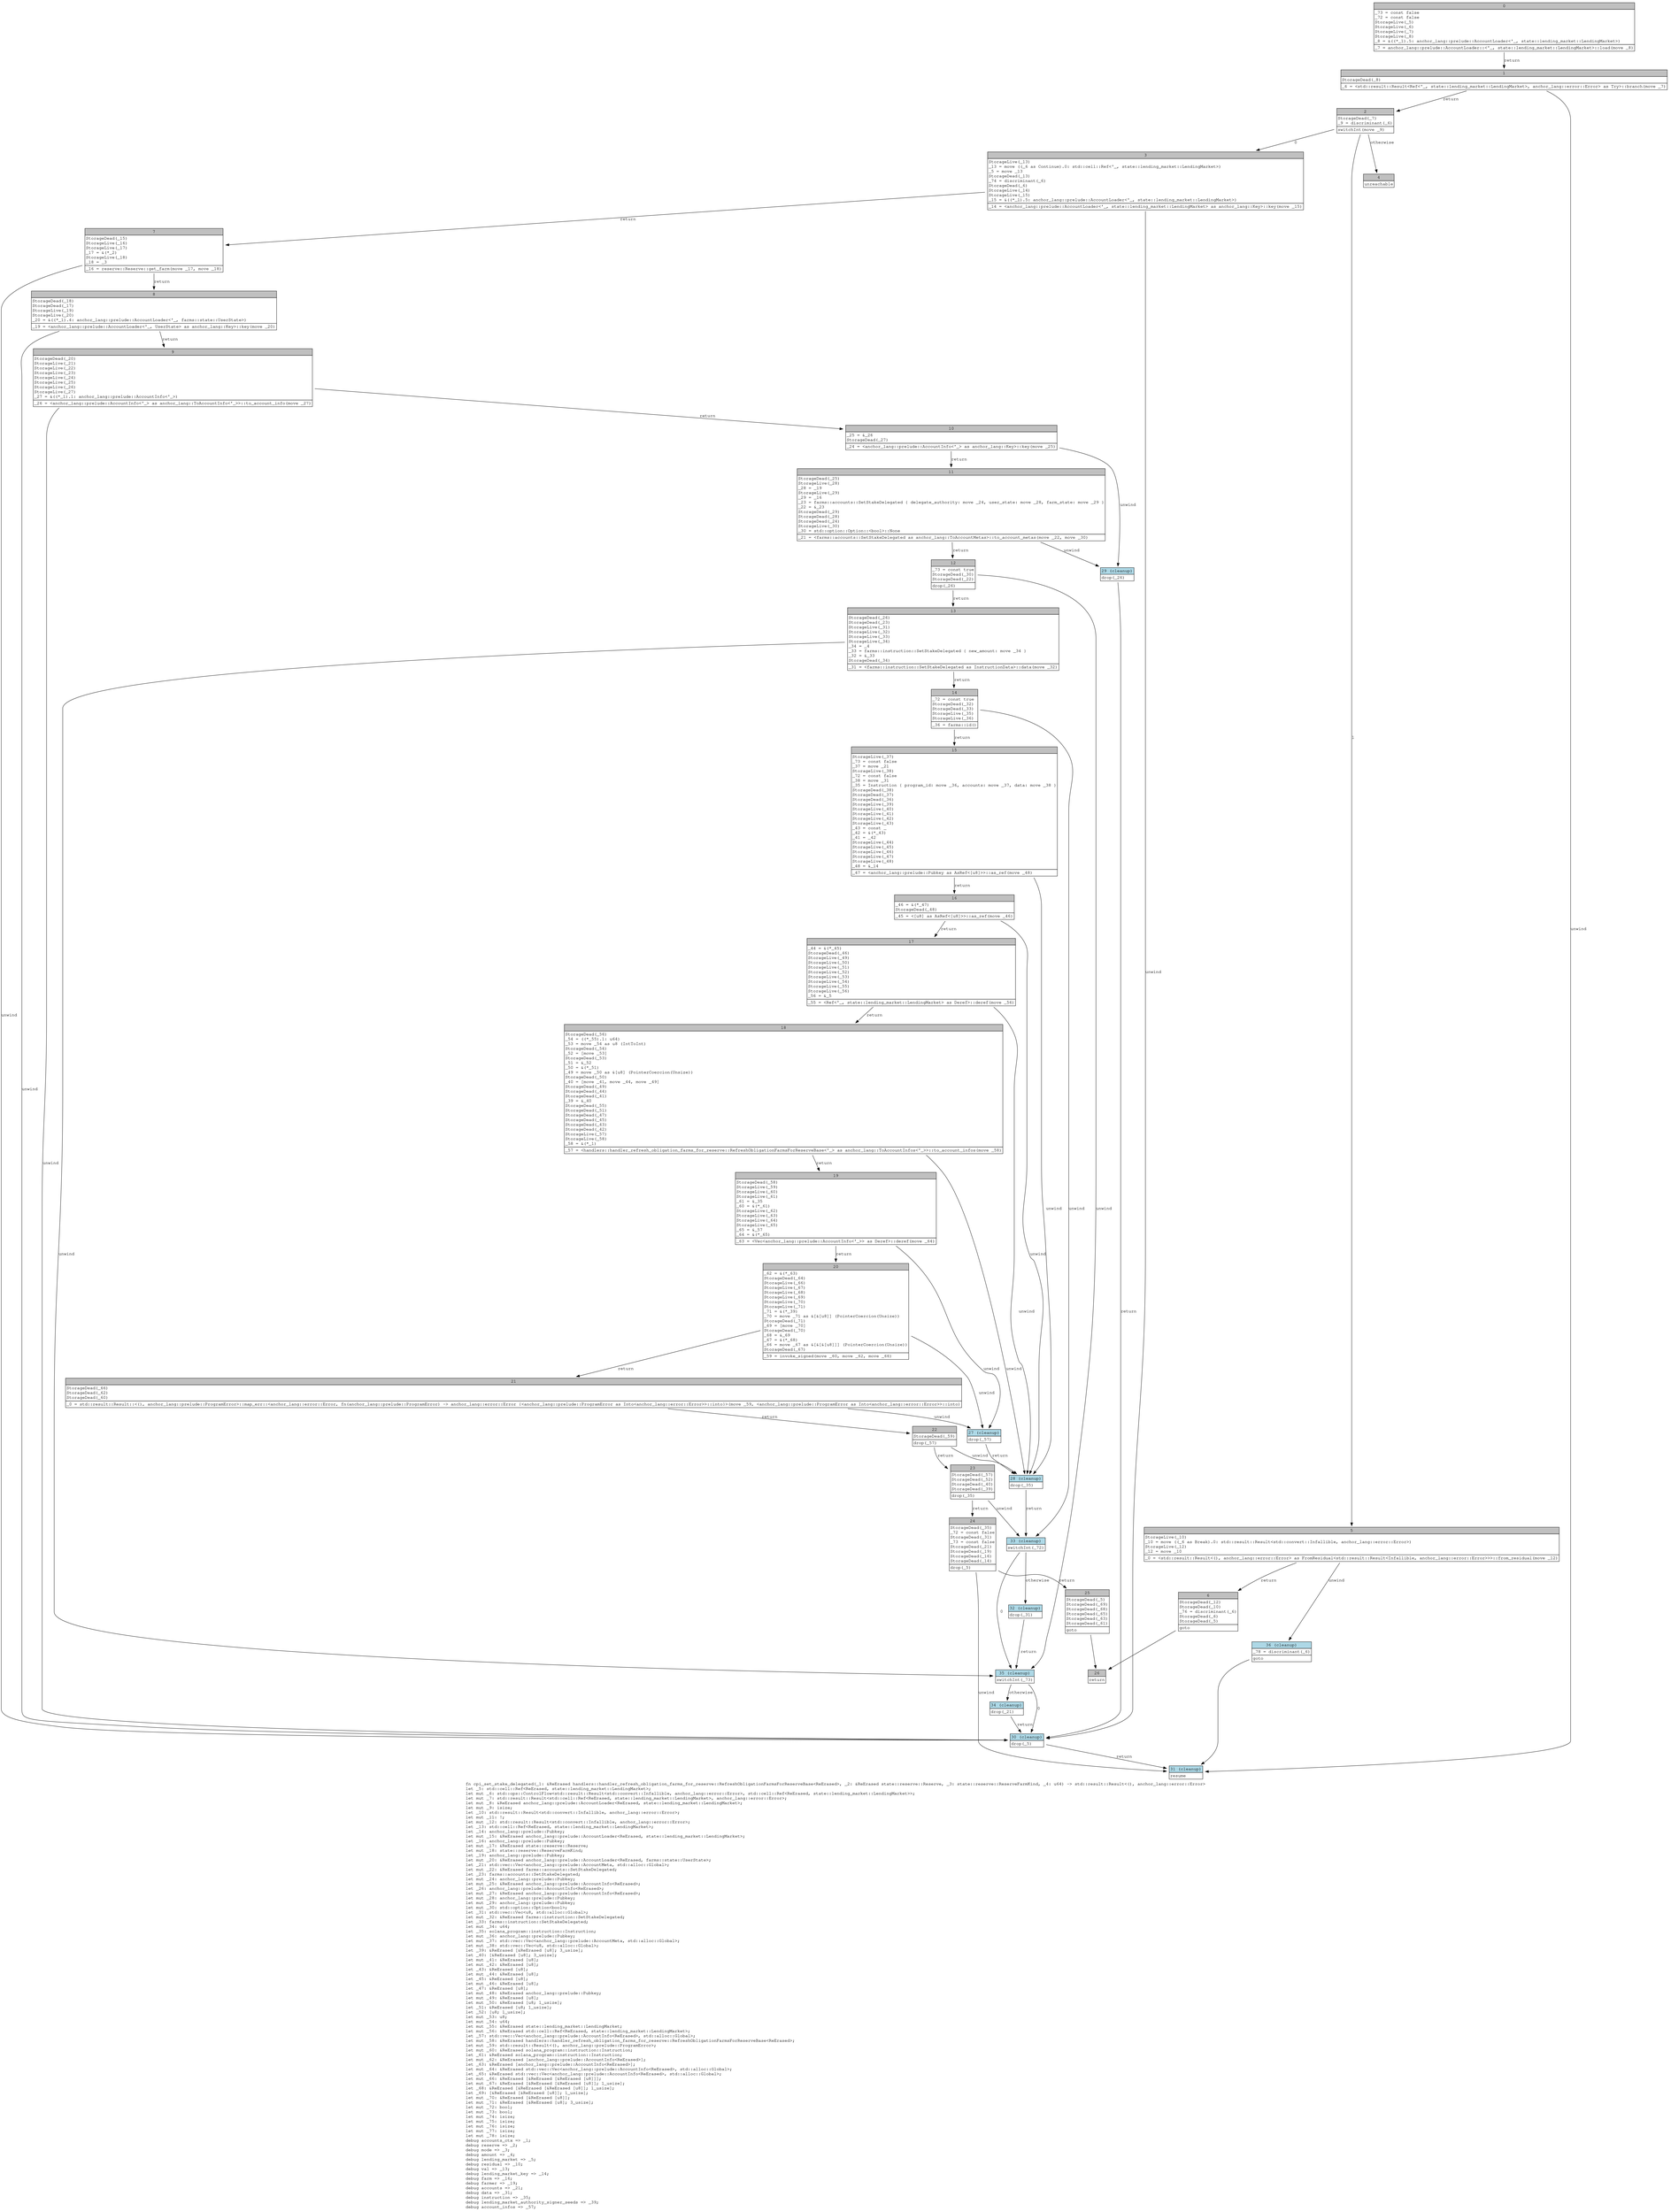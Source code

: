 digraph Mir_0_1081 {
    graph [fontname="Courier, monospace"];
    node [fontname="Courier, monospace"];
    edge [fontname="Courier, monospace"];
    label=<fn cpi_set_stake_delegated(_1: &amp;ReErased handlers::handler_refresh_obligation_farms_for_reserve::RefreshObligationFarmsForReserveBase&lt;ReErased&gt;, _2: &amp;ReErased state::reserve::Reserve, _3: state::reserve::ReserveFarmKind, _4: u64) -&gt; std::result::Result&lt;(), anchor_lang::error::Error&gt;<br align="left"/>let _5: std::cell::Ref&lt;ReErased, state::lending_market::LendingMarket&gt;;<br align="left"/>let mut _6: std::ops::ControlFlow&lt;std::result::Result&lt;std::convert::Infallible, anchor_lang::error::Error&gt;, std::cell::Ref&lt;ReErased, state::lending_market::LendingMarket&gt;&gt;;<br align="left"/>let mut _7: std::result::Result&lt;std::cell::Ref&lt;ReErased, state::lending_market::LendingMarket&gt;, anchor_lang::error::Error&gt;;<br align="left"/>let mut _8: &amp;ReErased anchor_lang::prelude::AccountLoader&lt;ReErased, state::lending_market::LendingMarket&gt;;<br align="left"/>let mut _9: isize;<br align="left"/>let _10: std::result::Result&lt;std::convert::Infallible, anchor_lang::error::Error&gt;;<br align="left"/>let mut _11: !;<br align="left"/>let mut _12: std::result::Result&lt;std::convert::Infallible, anchor_lang::error::Error&gt;;<br align="left"/>let _13: std::cell::Ref&lt;ReErased, state::lending_market::LendingMarket&gt;;<br align="left"/>let _14: anchor_lang::prelude::Pubkey;<br align="left"/>let mut _15: &amp;ReErased anchor_lang::prelude::AccountLoader&lt;ReErased, state::lending_market::LendingMarket&gt;;<br align="left"/>let _16: anchor_lang::prelude::Pubkey;<br align="left"/>let mut _17: &amp;ReErased state::reserve::Reserve;<br align="left"/>let mut _18: state::reserve::ReserveFarmKind;<br align="left"/>let _19: anchor_lang::prelude::Pubkey;<br align="left"/>let mut _20: &amp;ReErased anchor_lang::prelude::AccountLoader&lt;ReErased, farms::state::UserState&gt;;<br align="left"/>let _21: std::vec::Vec&lt;anchor_lang::prelude::AccountMeta, std::alloc::Global&gt;;<br align="left"/>let mut _22: &amp;ReErased farms::accounts::SetStakeDelegated;<br align="left"/>let _23: farms::accounts::SetStakeDelegated;<br align="left"/>let mut _24: anchor_lang::prelude::Pubkey;<br align="left"/>let mut _25: &amp;ReErased anchor_lang::prelude::AccountInfo&lt;ReErased&gt;;<br align="left"/>let _26: anchor_lang::prelude::AccountInfo&lt;ReErased&gt;;<br align="left"/>let mut _27: &amp;ReErased anchor_lang::prelude::AccountInfo&lt;ReErased&gt;;<br align="left"/>let mut _28: anchor_lang::prelude::Pubkey;<br align="left"/>let mut _29: anchor_lang::prelude::Pubkey;<br align="left"/>let mut _30: std::option::Option&lt;bool&gt;;<br align="left"/>let _31: std::vec::Vec&lt;u8, std::alloc::Global&gt;;<br align="left"/>let mut _32: &amp;ReErased farms::instruction::SetStakeDelegated;<br align="left"/>let _33: farms::instruction::SetStakeDelegated;<br align="left"/>let mut _34: u64;<br align="left"/>let _35: solana_program::instruction::Instruction;<br align="left"/>let mut _36: anchor_lang::prelude::Pubkey;<br align="left"/>let mut _37: std::vec::Vec&lt;anchor_lang::prelude::AccountMeta, std::alloc::Global&gt;;<br align="left"/>let mut _38: std::vec::Vec&lt;u8, std::alloc::Global&gt;;<br align="left"/>let _39: &amp;ReErased [&amp;ReErased [u8]; 3_usize];<br align="left"/>let _40: [&amp;ReErased [u8]; 3_usize];<br align="left"/>let mut _41: &amp;ReErased [u8];<br align="left"/>let mut _42: &amp;ReErased [u8];<br align="left"/>let _43: &amp;ReErased [u8];<br align="left"/>let mut _44: &amp;ReErased [u8];<br align="left"/>let _45: &amp;ReErased [u8];<br align="left"/>let mut _46: &amp;ReErased [u8];<br align="left"/>let _47: &amp;ReErased [u8];<br align="left"/>let mut _48: &amp;ReErased anchor_lang::prelude::Pubkey;<br align="left"/>let mut _49: &amp;ReErased [u8];<br align="left"/>let mut _50: &amp;ReErased [u8; 1_usize];<br align="left"/>let _51: &amp;ReErased [u8; 1_usize];<br align="left"/>let _52: [u8; 1_usize];<br align="left"/>let mut _53: u8;<br align="left"/>let mut _54: u64;<br align="left"/>let mut _55: &amp;ReErased state::lending_market::LendingMarket;<br align="left"/>let mut _56: &amp;ReErased std::cell::Ref&lt;ReErased, state::lending_market::LendingMarket&gt;;<br align="left"/>let _57: std::vec::Vec&lt;anchor_lang::prelude::AccountInfo&lt;ReErased&gt;, std::alloc::Global&gt;;<br align="left"/>let mut _58: &amp;ReErased handlers::handler_refresh_obligation_farms_for_reserve::RefreshObligationFarmsForReserveBase&lt;ReErased&gt;;<br align="left"/>let mut _59: std::result::Result&lt;(), anchor_lang::prelude::ProgramError&gt;;<br align="left"/>let mut _60: &amp;ReErased solana_program::instruction::Instruction;<br align="left"/>let _61: &amp;ReErased solana_program::instruction::Instruction;<br align="left"/>let mut _62: &amp;ReErased [anchor_lang::prelude::AccountInfo&lt;ReErased&gt;];<br align="left"/>let _63: &amp;ReErased [anchor_lang::prelude::AccountInfo&lt;ReErased&gt;];<br align="left"/>let mut _64: &amp;ReErased std::vec::Vec&lt;anchor_lang::prelude::AccountInfo&lt;ReErased&gt;, std::alloc::Global&gt;;<br align="left"/>let _65: &amp;ReErased std::vec::Vec&lt;anchor_lang::prelude::AccountInfo&lt;ReErased&gt;, std::alloc::Global&gt;;<br align="left"/>let mut _66: &amp;ReErased [&amp;ReErased [&amp;ReErased [u8]]];<br align="left"/>let mut _67: &amp;ReErased [&amp;ReErased [&amp;ReErased [u8]]; 1_usize];<br align="left"/>let _68: &amp;ReErased [&amp;ReErased [&amp;ReErased [u8]]; 1_usize];<br align="left"/>let _69: [&amp;ReErased [&amp;ReErased [u8]]; 1_usize];<br align="left"/>let mut _70: &amp;ReErased [&amp;ReErased [u8]];<br align="left"/>let mut _71: &amp;ReErased [&amp;ReErased [u8]; 3_usize];<br align="left"/>let mut _72: bool;<br align="left"/>let mut _73: bool;<br align="left"/>let mut _74: isize;<br align="left"/>let mut _75: isize;<br align="left"/>let mut _76: isize;<br align="left"/>let mut _77: isize;<br align="left"/>let mut _78: isize;<br align="left"/>debug accounts_ctx =&gt; _1;<br align="left"/>debug reserve =&gt; _2;<br align="left"/>debug mode =&gt; _3;<br align="left"/>debug amount =&gt; _4;<br align="left"/>debug lending_market =&gt; _5;<br align="left"/>debug residual =&gt; _10;<br align="left"/>debug val =&gt; _13;<br align="left"/>debug lending_market_key =&gt; _14;<br align="left"/>debug farm =&gt; _16;<br align="left"/>debug farmer =&gt; _19;<br align="left"/>debug accounts =&gt; _21;<br align="left"/>debug data =&gt; _31;<br align="left"/>debug instruction =&gt; _35;<br align="left"/>debug lending_market_authority_signer_seeds =&gt; _39;<br align="left"/>debug account_infos =&gt; _57;<br align="left"/>>;
    bb0__0_1081 [shape="none", label=<<table border="0" cellborder="1" cellspacing="0"><tr><td bgcolor="gray" align="center" colspan="1">0</td></tr><tr><td align="left" balign="left">_73 = const false<br/>_72 = const false<br/>StorageLive(_5)<br/>StorageLive(_6)<br/>StorageLive(_7)<br/>StorageLive(_8)<br/>_8 = &amp;((*_1).5: anchor_lang::prelude::AccountLoader&lt;'_, state::lending_market::LendingMarket&gt;)<br/></td></tr><tr><td align="left">_7 = anchor_lang::prelude::AccountLoader::&lt;'_, state::lending_market::LendingMarket&gt;::load(move _8)</td></tr></table>>];
    bb1__0_1081 [shape="none", label=<<table border="0" cellborder="1" cellspacing="0"><tr><td bgcolor="gray" align="center" colspan="1">1</td></tr><tr><td align="left" balign="left">StorageDead(_8)<br/></td></tr><tr><td align="left">_6 = &lt;std::result::Result&lt;Ref&lt;'_, state::lending_market::LendingMarket&gt;, anchor_lang::error::Error&gt; as Try&gt;::branch(move _7)</td></tr></table>>];
    bb2__0_1081 [shape="none", label=<<table border="0" cellborder="1" cellspacing="0"><tr><td bgcolor="gray" align="center" colspan="1">2</td></tr><tr><td align="left" balign="left">StorageDead(_7)<br/>_9 = discriminant(_6)<br/></td></tr><tr><td align="left">switchInt(move _9)</td></tr></table>>];
    bb3__0_1081 [shape="none", label=<<table border="0" cellborder="1" cellspacing="0"><tr><td bgcolor="gray" align="center" colspan="1">3</td></tr><tr><td align="left" balign="left">StorageLive(_13)<br/>_13 = move ((_6 as Continue).0: std::cell::Ref&lt;'_, state::lending_market::LendingMarket&gt;)<br/>_5 = move _13<br/>StorageDead(_13)<br/>_74 = discriminant(_6)<br/>StorageDead(_6)<br/>StorageLive(_14)<br/>StorageLive(_15)<br/>_15 = &amp;((*_1).5: anchor_lang::prelude::AccountLoader&lt;'_, state::lending_market::LendingMarket&gt;)<br/></td></tr><tr><td align="left">_14 = &lt;anchor_lang::prelude::AccountLoader&lt;'_, state::lending_market::LendingMarket&gt; as anchor_lang::Key&gt;::key(move _15)</td></tr></table>>];
    bb4__0_1081 [shape="none", label=<<table border="0" cellborder="1" cellspacing="0"><tr><td bgcolor="gray" align="center" colspan="1">4</td></tr><tr><td align="left">unreachable</td></tr></table>>];
    bb5__0_1081 [shape="none", label=<<table border="0" cellborder="1" cellspacing="0"><tr><td bgcolor="gray" align="center" colspan="1">5</td></tr><tr><td align="left" balign="left">StorageLive(_10)<br/>_10 = move ((_6 as Break).0: std::result::Result&lt;std::convert::Infallible, anchor_lang::error::Error&gt;)<br/>StorageLive(_12)<br/>_12 = move _10<br/></td></tr><tr><td align="left">_0 = &lt;std::result::Result&lt;(), anchor_lang::error::Error&gt; as FromResidual&lt;std::result::Result&lt;Infallible, anchor_lang::error::Error&gt;&gt;&gt;::from_residual(move _12)</td></tr></table>>];
    bb6__0_1081 [shape="none", label=<<table border="0" cellborder="1" cellspacing="0"><tr><td bgcolor="gray" align="center" colspan="1">6</td></tr><tr><td align="left" balign="left">StorageDead(_12)<br/>StorageDead(_10)<br/>_76 = discriminant(_6)<br/>StorageDead(_6)<br/>StorageDead(_5)<br/></td></tr><tr><td align="left">goto</td></tr></table>>];
    bb7__0_1081 [shape="none", label=<<table border="0" cellborder="1" cellspacing="0"><tr><td bgcolor="gray" align="center" colspan="1">7</td></tr><tr><td align="left" balign="left">StorageDead(_15)<br/>StorageLive(_16)<br/>StorageLive(_17)<br/>_17 = &amp;(*_2)<br/>StorageLive(_18)<br/>_18 = _3<br/></td></tr><tr><td align="left">_16 = reserve::Reserve::get_farm(move _17, move _18)</td></tr></table>>];
    bb8__0_1081 [shape="none", label=<<table border="0" cellborder="1" cellspacing="0"><tr><td bgcolor="gray" align="center" colspan="1">8</td></tr><tr><td align="left" balign="left">StorageDead(_18)<br/>StorageDead(_17)<br/>StorageLive(_19)<br/>StorageLive(_20)<br/>_20 = &amp;((*_1).4: anchor_lang::prelude::AccountLoader&lt;'_, farms::state::UserState&gt;)<br/></td></tr><tr><td align="left">_19 = &lt;anchor_lang::prelude::AccountLoader&lt;'_, UserState&gt; as anchor_lang::Key&gt;::key(move _20)</td></tr></table>>];
    bb9__0_1081 [shape="none", label=<<table border="0" cellborder="1" cellspacing="0"><tr><td bgcolor="gray" align="center" colspan="1">9</td></tr><tr><td align="left" balign="left">StorageDead(_20)<br/>StorageLive(_21)<br/>StorageLive(_22)<br/>StorageLive(_23)<br/>StorageLive(_24)<br/>StorageLive(_25)<br/>StorageLive(_26)<br/>StorageLive(_27)<br/>_27 = &amp;((*_1).1: anchor_lang::prelude::AccountInfo&lt;'_&gt;)<br/></td></tr><tr><td align="left">_26 = &lt;anchor_lang::prelude::AccountInfo&lt;'_&gt; as anchor_lang::ToAccountInfo&lt;'_&gt;&gt;::to_account_info(move _27)</td></tr></table>>];
    bb10__0_1081 [shape="none", label=<<table border="0" cellborder="1" cellspacing="0"><tr><td bgcolor="gray" align="center" colspan="1">10</td></tr><tr><td align="left" balign="left">_25 = &amp;_26<br/>StorageDead(_27)<br/></td></tr><tr><td align="left">_24 = &lt;anchor_lang::prelude::AccountInfo&lt;'_&gt; as anchor_lang::Key&gt;::key(move _25)</td></tr></table>>];
    bb11__0_1081 [shape="none", label=<<table border="0" cellborder="1" cellspacing="0"><tr><td bgcolor="gray" align="center" colspan="1">11</td></tr><tr><td align="left" balign="left">StorageDead(_25)<br/>StorageLive(_28)<br/>_28 = _19<br/>StorageLive(_29)<br/>_29 = _16<br/>_23 = farms::accounts::SetStakeDelegated { delegate_authority: move _24, user_state: move _28, farm_state: move _29 }<br/>_22 = &amp;_23<br/>StorageDead(_29)<br/>StorageDead(_28)<br/>StorageDead(_24)<br/>StorageLive(_30)<br/>_30 = std::option::Option::&lt;bool&gt;::None<br/></td></tr><tr><td align="left">_21 = &lt;farms::accounts::SetStakeDelegated as anchor_lang::ToAccountMetas&gt;::to_account_metas(move _22, move _30)</td></tr></table>>];
    bb12__0_1081 [shape="none", label=<<table border="0" cellborder="1" cellspacing="0"><tr><td bgcolor="gray" align="center" colspan="1">12</td></tr><tr><td align="left" balign="left">_73 = const true<br/>StorageDead(_30)<br/>StorageDead(_22)<br/></td></tr><tr><td align="left">drop(_26)</td></tr></table>>];
    bb13__0_1081 [shape="none", label=<<table border="0" cellborder="1" cellspacing="0"><tr><td bgcolor="gray" align="center" colspan="1">13</td></tr><tr><td align="left" balign="left">StorageDead(_26)<br/>StorageDead(_23)<br/>StorageLive(_31)<br/>StorageLive(_32)<br/>StorageLive(_33)<br/>StorageLive(_34)<br/>_34 = _4<br/>_33 = farms::instruction::SetStakeDelegated { new_amount: move _34 }<br/>_32 = &amp;_33<br/>StorageDead(_34)<br/></td></tr><tr><td align="left">_31 = &lt;farms::instruction::SetStakeDelegated as InstructionData&gt;::data(move _32)</td></tr></table>>];
    bb14__0_1081 [shape="none", label=<<table border="0" cellborder="1" cellspacing="0"><tr><td bgcolor="gray" align="center" colspan="1">14</td></tr><tr><td align="left" balign="left">_72 = const true<br/>StorageDead(_32)<br/>StorageDead(_33)<br/>StorageLive(_35)<br/>StorageLive(_36)<br/></td></tr><tr><td align="left">_36 = farms::id()</td></tr></table>>];
    bb15__0_1081 [shape="none", label=<<table border="0" cellborder="1" cellspacing="0"><tr><td bgcolor="gray" align="center" colspan="1">15</td></tr><tr><td align="left" balign="left">StorageLive(_37)<br/>_73 = const false<br/>_37 = move _21<br/>StorageLive(_38)<br/>_72 = const false<br/>_38 = move _31<br/>_35 = Instruction { program_id: move _36, accounts: move _37, data: move _38 }<br/>StorageDead(_38)<br/>StorageDead(_37)<br/>StorageDead(_36)<br/>StorageLive(_39)<br/>StorageLive(_40)<br/>StorageLive(_41)<br/>StorageLive(_42)<br/>StorageLive(_43)<br/>_43 = const _<br/>_42 = &amp;(*_43)<br/>_41 = _42<br/>StorageLive(_44)<br/>StorageLive(_45)<br/>StorageLive(_46)<br/>StorageLive(_47)<br/>StorageLive(_48)<br/>_48 = &amp;_14<br/></td></tr><tr><td align="left">_47 = &lt;anchor_lang::prelude::Pubkey as AsRef&lt;[u8]&gt;&gt;::as_ref(move _48)</td></tr></table>>];
    bb16__0_1081 [shape="none", label=<<table border="0" cellborder="1" cellspacing="0"><tr><td bgcolor="gray" align="center" colspan="1">16</td></tr><tr><td align="left" balign="left">_46 = &amp;(*_47)<br/>StorageDead(_48)<br/></td></tr><tr><td align="left">_45 = &lt;[u8] as AsRef&lt;[u8]&gt;&gt;::as_ref(move _46)</td></tr></table>>];
    bb17__0_1081 [shape="none", label=<<table border="0" cellborder="1" cellspacing="0"><tr><td bgcolor="gray" align="center" colspan="1">17</td></tr><tr><td align="left" balign="left">_44 = &amp;(*_45)<br/>StorageDead(_46)<br/>StorageLive(_49)<br/>StorageLive(_50)<br/>StorageLive(_51)<br/>StorageLive(_52)<br/>StorageLive(_53)<br/>StorageLive(_54)<br/>StorageLive(_55)<br/>StorageLive(_56)<br/>_56 = &amp;_5<br/></td></tr><tr><td align="left">_55 = &lt;Ref&lt;'_, state::lending_market::LendingMarket&gt; as Deref&gt;::deref(move _56)</td></tr></table>>];
    bb18__0_1081 [shape="none", label=<<table border="0" cellborder="1" cellspacing="0"><tr><td bgcolor="gray" align="center" colspan="1">18</td></tr><tr><td align="left" balign="left">StorageDead(_56)<br/>_54 = ((*_55).1: u64)<br/>_53 = move _54 as u8 (IntToInt)<br/>StorageDead(_54)<br/>_52 = [move _53]<br/>StorageDead(_53)<br/>_51 = &amp;_52<br/>_50 = &amp;(*_51)<br/>_49 = move _50 as &amp;[u8] (PointerCoercion(Unsize))<br/>StorageDead(_50)<br/>_40 = [move _41, move _44, move _49]<br/>StorageDead(_49)<br/>StorageDead(_44)<br/>StorageDead(_41)<br/>_39 = &amp;_40<br/>StorageDead(_55)<br/>StorageDead(_51)<br/>StorageDead(_47)<br/>StorageDead(_45)<br/>StorageDead(_43)<br/>StorageDead(_42)<br/>StorageLive(_57)<br/>StorageLive(_58)<br/>_58 = &amp;(*_1)<br/></td></tr><tr><td align="left">_57 = &lt;handlers::handler_refresh_obligation_farms_for_reserve::RefreshObligationFarmsForReserveBase&lt;'_&gt; as anchor_lang::ToAccountInfos&lt;'_&gt;&gt;::to_account_infos(move _58)</td></tr></table>>];
    bb19__0_1081 [shape="none", label=<<table border="0" cellborder="1" cellspacing="0"><tr><td bgcolor="gray" align="center" colspan="1">19</td></tr><tr><td align="left" balign="left">StorageDead(_58)<br/>StorageLive(_59)<br/>StorageLive(_60)<br/>StorageLive(_61)<br/>_61 = &amp;_35<br/>_60 = &amp;(*_61)<br/>StorageLive(_62)<br/>StorageLive(_63)<br/>StorageLive(_64)<br/>StorageLive(_65)<br/>_65 = &amp;_57<br/>_64 = &amp;(*_65)<br/></td></tr><tr><td align="left">_63 = &lt;Vec&lt;anchor_lang::prelude::AccountInfo&lt;'_&gt;&gt; as Deref&gt;::deref(move _64)</td></tr></table>>];
    bb20__0_1081 [shape="none", label=<<table border="0" cellborder="1" cellspacing="0"><tr><td bgcolor="gray" align="center" colspan="1">20</td></tr><tr><td align="left" balign="left">_62 = &amp;(*_63)<br/>StorageDead(_64)<br/>StorageLive(_66)<br/>StorageLive(_67)<br/>StorageLive(_68)<br/>StorageLive(_69)<br/>StorageLive(_70)<br/>StorageLive(_71)<br/>_71 = &amp;(*_39)<br/>_70 = move _71 as &amp;[&amp;[u8]] (PointerCoercion(Unsize))<br/>StorageDead(_71)<br/>_69 = [move _70]<br/>StorageDead(_70)<br/>_68 = &amp;_69<br/>_67 = &amp;(*_68)<br/>_66 = move _67 as &amp;[&amp;[&amp;[u8]]] (PointerCoercion(Unsize))<br/>StorageDead(_67)<br/></td></tr><tr><td align="left">_59 = invoke_signed(move _60, move _62, move _66)</td></tr></table>>];
    bb21__0_1081 [shape="none", label=<<table border="0" cellborder="1" cellspacing="0"><tr><td bgcolor="gray" align="center" colspan="1">21</td></tr><tr><td align="left" balign="left">StorageDead(_66)<br/>StorageDead(_62)<br/>StorageDead(_60)<br/></td></tr><tr><td align="left">_0 = std::result::Result::&lt;(), anchor_lang::prelude::ProgramError&gt;::map_err::&lt;anchor_lang::error::Error, fn(anchor_lang::prelude::ProgramError) -&gt; anchor_lang::error::Error {&lt;anchor_lang::prelude::ProgramError as Into&lt;anchor_lang::error::Error&gt;&gt;::into}&gt;(move _59, &lt;anchor_lang::prelude::ProgramError as Into&lt;anchor_lang::error::Error&gt;&gt;::into)</td></tr></table>>];
    bb22__0_1081 [shape="none", label=<<table border="0" cellborder="1" cellspacing="0"><tr><td bgcolor="gray" align="center" colspan="1">22</td></tr><tr><td align="left" balign="left">StorageDead(_59)<br/></td></tr><tr><td align="left">drop(_57)</td></tr></table>>];
    bb23__0_1081 [shape="none", label=<<table border="0" cellborder="1" cellspacing="0"><tr><td bgcolor="gray" align="center" colspan="1">23</td></tr><tr><td align="left" balign="left">StorageDead(_57)<br/>StorageDead(_52)<br/>StorageDead(_40)<br/>StorageDead(_39)<br/></td></tr><tr><td align="left">drop(_35)</td></tr></table>>];
    bb24__0_1081 [shape="none", label=<<table border="0" cellborder="1" cellspacing="0"><tr><td bgcolor="gray" align="center" colspan="1">24</td></tr><tr><td align="left" balign="left">StorageDead(_35)<br/>_72 = const false<br/>StorageDead(_31)<br/>_73 = const false<br/>StorageDead(_21)<br/>StorageDead(_19)<br/>StorageDead(_16)<br/>StorageDead(_14)<br/></td></tr><tr><td align="left">drop(_5)</td></tr></table>>];
    bb25__0_1081 [shape="none", label=<<table border="0" cellborder="1" cellspacing="0"><tr><td bgcolor="gray" align="center" colspan="1">25</td></tr><tr><td align="left" balign="left">StorageDead(_5)<br/>StorageDead(_69)<br/>StorageDead(_68)<br/>StorageDead(_65)<br/>StorageDead(_63)<br/>StorageDead(_61)<br/></td></tr><tr><td align="left">goto</td></tr></table>>];
    bb26__0_1081 [shape="none", label=<<table border="0" cellborder="1" cellspacing="0"><tr><td bgcolor="gray" align="center" colspan="1">26</td></tr><tr><td align="left">return</td></tr></table>>];
    bb27__0_1081 [shape="none", label=<<table border="0" cellborder="1" cellspacing="0"><tr><td bgcolor="lightblue" align="center" colspan="1">27 (cleanup)</td></tr><tr><td align="left">drop(_57)</td></tr></table>>];
    bb28__0_1081 [shape="none", label=<<table border="0" cellborder="1" cellspacing="0"><tr><td bgcolor="lightblue" align="center" colspan="1">28 (cleanup)</td></tr><tr><td align="left">drop(_35)</td></tr></table>>];
    bb29__0_1081 [shape="none", label=<<table border="0" cellborder="1" cellspacing="0"><tr><td bgcolor="lightblue" align="center" colspan="1">29 (cleanup)</td></tr><tr><td align="left">drop(_26)</td></tr></table>>];
    bb30__0_1081 [shape="none", label=<<table border="0" cellborder="1" cellspacing="0"><tr><td bgcolor="lightblue" align="center" colspan="1">30 (cleanup)</td></tr><tr><td align="left">drop(_5)</td></tr></table>>];
    bb31__0_1081 [shape="none", label=<<table border="0" cellborder="1" cellspacing="0"><tr><td bgcolor="lightblue" align="center" colspan="1">31 (cleanup)</td></tr><tr><td align="left">resume</td></tr></table>>];
    bb32__0_1081 [shape="none", label=<<table border="0" cellborder="1" cellspacing="0"><tr><td bgcolor="lightblue" align="center" colspan="1">32 (cleanup)</td></tr><tr><td align="left">drop(_31)</td></tr></table>>];
    bb33__0_1081 [shape="none", label=<<table border="0" cellborder="1" cellspacing="0"><tr><td bgcolor="lightblue" align="center" colspan="1">33 (cleanup)</td></tr><tr><td align="left">switchInt(_72)</td></tr></table>>];
    bb34__0_1081 [shape="none", label=<<table border="0" cellborder="1" cellspacing="0"><tr><td bgcolor="lightblue" align="center" colspan="1">34 (cleanup)</td></tr><tr><td align="left">drop(_21)</td></tr></table>>];
    bb35__0_1081 [shape="none", label=<<table border="0" cellborder="1" cellspacing="0"><tr><td bgcolor="lightblue" align="center" colspan="1">35 (cleanup)</td></tr><tr><td align="left">switchInt(_73)</td></tr></table>>];
    bb36__0_1081 [shape="none", label=<<table border="0" cellborder="1" cellspacing="0"><tr><td bgcolor="lightblue" align="center" colspan="1">36 (cleanup)</td></tr><tr><td align="left" balign="left">_78 = discriminant(_6)<br/></td></tr><tr><td align="left">goto</td></tr></table>>];
    bb0__0_1081 -> bb1__0_1081 [label="return"];
    bb1__0_1081 -> bb2__0_1081 [label="return"];
    bb1__0_1081 -> bb31__0_1081 [label="unwind"];
    bb2__0_1081 -> bb3__0_1081 [label="0"];
    bb2__0_1081 -> bb5__0_1081 [label="1"];
    bb2__0_1081 -> bb4__0_1081 [label="otherwise"];
    bb3__0_1081 -> bb7__0_1081 [label="return"];
    bb3__0_1081 -> bb30__0_1081 [label="unwind"];
    bb5__0_1081 -> bb6__0_1081 [label="return"];
    bb5__0_1081 -> bb36__0_1081 [label="unwind"];
    bb6__0_1081 -> bb26__0_1081 [label=""];
    bb7__0_1081 -> bb8__0_1081 [label="return"];
    bb7__0_1081 -> bb30__0_1081 [label="unwind"];
    bb8__0_1081 -> bb9__0_1081 [label="return"];
    bb8__0_1081 -> bb30__0_1081 [label="unwind"];
    bb9__0_1081 -> bb10__0_1081 [label="return"];
    bb9__0_1081 -> bb30__0_1081 [label="unwind"];
    bb10__0_1081 -> bb11__0_1081 [label="return"];
    bb10__0_1081 -> bb29__0_1081 [label="unwind"];
    bb11__0_1081 -> bb12__0_1081 [label="return"];
    bb11__0_1081 -> bb29__0_1081 [label="unwind"];
    bb12__0_1081 -> bb13__0_1081 [label="return"];
    bb12__0_1081 -> bb35__0_1081 [label="unwind"];
    bb13__0_1081 -> bb14__0_1081 [label="return"];
    bb13__0_1081 -> bb35__0_1081 [label="unwind"];
    bb14__0_1081 -> bb15__0_1081 [label="return"];
    bb14__0_1081 -> bb33__0_1081 [label="unwind"];
    bb15__0_1081 -> bb16__0_1081 [label="return"];
    bb15__0_1081 -> bb28__0_1081 [label="unwind"];
    bb16__0_1081 -> bb17__0_1081 [label="return"];
    bb16__0_1081 -> bb28__0_1081 [label="unwind"];
    bb17__0_1081 -> bb18__0_1081 [label="return"];
    bb17__0_1081 -> bb28__0_1081 [label="unwind"];
    bb18__0_1081 -> bb19__0_1081 [label="return"];
    bb18__0_1081 -> bb28__0_1081 [label="unwind"];
    bb19__0_1081 -> bb20__0_1081 [label="return"];
    bb19__0_1081 -> bb27__0_1081 [label="unwind"];
    bb20__0_1081 -> bb21__0_1081 [label="return"];
    bb20__0_1081 -> bb27__0_1081 [label="unwind"];
    bb21__0_1081 -> bb22__0_1081 [label="return"];
    bb21__0_1081 -> bb27__0_1081 [label="unwind"];
    bb22__0_1081 -> bb23__0_1081 [label="return"];
    bb22__0_1081 -> bb28__0_1081 [label="unwind"];
    bb23__0_1081 -> bb24__0_1081 [label="return"];
    bb23__0_1081 -> bb33__0_1081 [label="unwind"];
    bb24__0_1081 -> bb25__0_1081 [label="return"];
    bb24__0_1081 -> bb31__0_1081 [label="unwind"];
    bb25__0_1081 -> bb26__0_1081 [label=""];
    bb27__0_1081 -> bb28__0_1081 [label="return"];
    bb28__0_1081 -> bb33__0_1081 [label="return"];
    bb29__0_1081 -> bb30__0_1081 [label="return"];
    bb30__0_1081 -> bb31__0_1081 [label="return"];
    bb32__0_1081 -> bb35__0_1081 [label="return"];
    bb33__0_1081 -> bb35__0_1081 [label="0"];
    bb33__0_1081 -> bb32__0_1081 [label="otherwise"];
    bb34__0_1081 -> bb30__0_1081 [label="return"];
    bb35__0_1081 -> bb30__0_1081 [label="0"];
    bb35__0_1081 -> bb34__0_1081 [label="otherwise"];
    bb36__0_1081 -> bb31__0_1081 [label=""];
}
